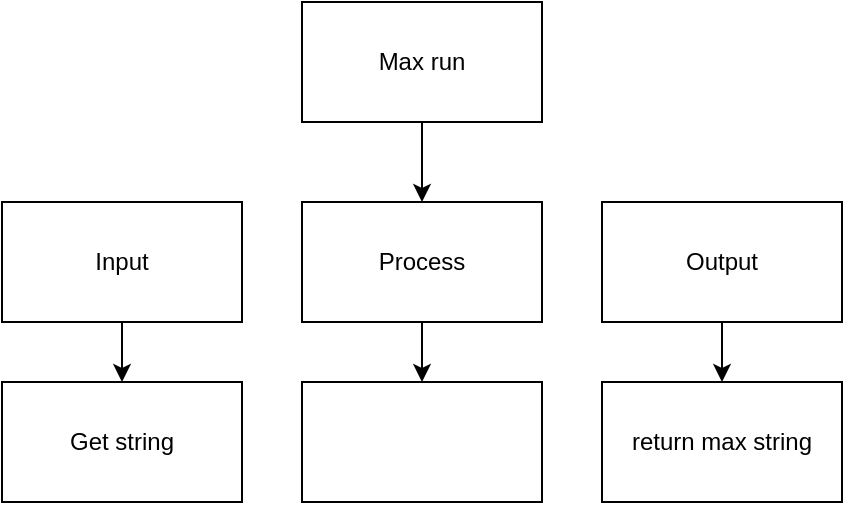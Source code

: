 <mxfile>
    <diagram id="D3cDUwnb8IS1INJ9BQ3g" name="Page-1">
        <mxGraphModel dx="674" dy="381" grid="1" gridSize="10" guides="1" tooltips="1" connect="1" arrows="1" fold="1" page="1" pageScale="1" pageWidth="827" pageHeight="1169" math="0" shadow="0">
            <root>
                <mxCell id="0"/>
                <mxCell id="1" parent="0"/>
                <mxCell id="13" value="" style="edgeStyle=none;html=1;" edge="1" parent="1" source="2" target="5">
                    <mxGeometry relative="1" as="geometry"/>
                </mxCell>
                <mxCell id="2" value="Max run" style="rounded=0;whiteSpace=wrap;html=1;" vertex="1" parent="1">
                    <mxGeometry x="270" y="40" width="120" height="60" as="geometry"/>
                </mxCell>
                <mxCell id="10" value="" style="edgeStyle=none;html=1;" edge="1" parent="1" source="3" target="6">
                    <mxGeometry relative="1" as="geometry"/>
                </mxCell>
                <mxCell id="3" value="Input" style="rounded=0;whiteSpace=wrap;html=1;" vertex="1" parent="1">
                    <mxGeometry x="120" y="140" width="120" height="60" as="geometry"/>
                </mxCell>
                <mxCell id="12" value="" style="edgeStyle=none;html=1;" edge="1" parent="1" source="4" target="7">
                    <mxGeometry relative="1" as="geometry"/>
                </mxCell>
                <mxCell id="4" value="Output" style="rounded=0;whiteSpace=wrap;html=1;" vertex="1" parent="1">
                    <mxGeometry x="420" y="140" width="120" height="60" as="geometry"/>
                </mxCell>
                <mxCell id="11" value="" style="edgeStyle=none;html=1;" edge="1" parent="1" source="5" target="9">
                    <mxGeometry relative="1" as="geometry"/>
                </mxCell>
                <mxCell id="5" value="Process" style="rounded=0;whiteSpace=wrap;html=1;" vertex="1" parent="1">
                    <mxGeometry x="270" y="140" width="120" height="60" as="geometry"/>
                </mxCell>
                <mxCell id="6" value="Get string" style="rounded=0;whiteSpace=wrap;html=1;" vertex="1" parent="1">
                    <mxGeometry x="120" y="230" width="120" height="60" as="geometry"/>
                </mxCell>
                <mxCell id="7" value="return max string" style="rounded=0;whiteSpace=wrap;html=1;" vertex="1" parent="1">
                    <mxGeometry x="420" y="230" width="120" height="60" as="geometry"/>
                </mxCell>
                <mxCell id="9" value="" style="rounded=0;whiteSpace=wrap;html=1;" vertex="1" parent="1">
                    <mxGeometry x="270" y="230" width="120" height="60" as="geometry"/>
                </mxCell>
            </root>
        </mxGraphModel>
    </diagram>
</mxfile>